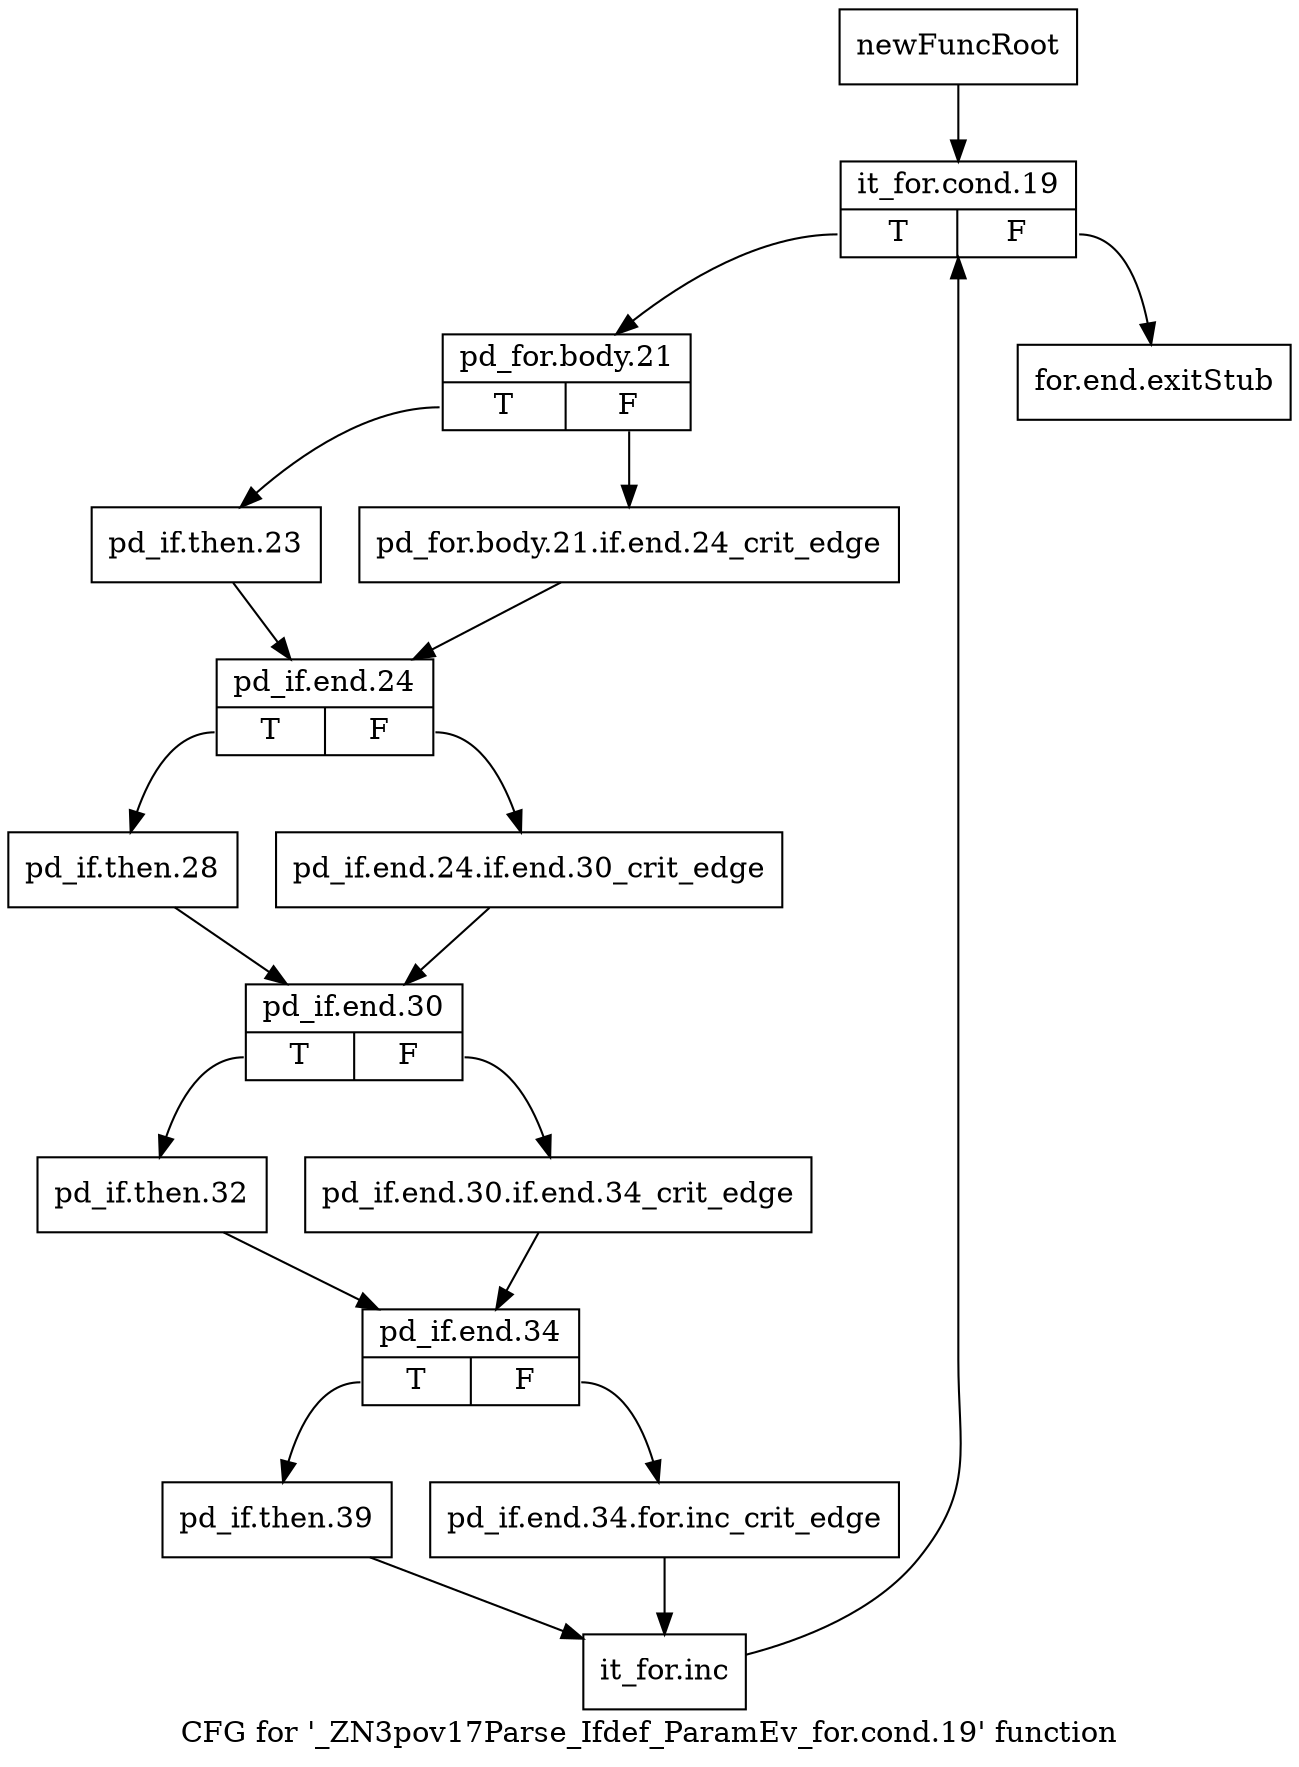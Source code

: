 digraph "CFG for '_ZN3pov17Parse_Ifdef_ParamEv_for.cond.19' function" {
	label="CFG for '_ZN3pov17Parse_Ifdef_ParamEv_for.cond.19' function";

	Node0x2cf3950 [shape=record,label="{newFuncRoot}"];
	Node0x2cf3950 -> Node0x2cf39f0;
	Node0x2cf39a0 [shape=record,label="{for.end.exitStub}"];
	Node0x2cf39f0 [shape=record,label="{it_for.cond.19|{<s0>T|<s1>F}}"];
	Node0x2cf39f0:s0 -> Node0x2cf3a40;
	Node0x2cf39f0:s1 -> Node0x2cf39a0;
	Node0x2cf3a40 [shape=record,label="{pd_for.body.21|{<s0>T|<s1>F}}"];
	Node0x2cf3a40:s0 -> Node0x2cf3ae0;
	Node0x2cf3a40:s1 -> Node0x2cf3a90;
	Node0x2cf3a90 [shape=record,label="{pd_for.body.21.if.end.24_crit_edge}"];
	Node0x2cf3a90 -> Node0x2cf3b30;
	Node0x2cf3ae0 [shape=record,label="{pd_if.then.23}"];
	Node0x2cf3ae0 -> Node0x2cf3b30;
	Node0x2cf3b30 [shape=record,label="{pd_if.end.24|{<s0>T|<s1>F}}"];
	Node0x2cf3b30:s0 -> Node0x2cf3bd0;
	Node0x2cf3b30:s1 -> Node0x2cf3b80;
	Node0x2cf3b80 [shape=record,label="{pd_if.end.24.if.end.30_crit_edge}"];
	Node0x2cf3b80 -> Node0x2cf3c20;
	Node0x2cf3bd0 [shape=record,label="{pd_if.then.28}"];
	Node0x2cf3bd0 -> Node0x2cf3c20;
	Node0x2cf3c20 [shape=record,label="{pd_if.end.30|{<s0>T|<s1>F}}"];
	Node0x2cf3c20:s0 -> Node0x2cf3cc0;
	Node0x2cf3c20:s1 -> Node0x2cf3c70;
	Node0x2cf3c70 [shape=record,label="{pd_if.end.30.if.end.34_crit_edge}"];
	Node0x2cf3c70 -> Node0x2cf3d10;
	Node0x2cf3cc0 [shape=record,label="{pd_if.then.32}"];
	Node0x2cf3cc0 -> Node0x2cf3d10;
	Node0x2cf3d10 [shape=record,label="{pd_if.end.34|{<s0>T|<s1>F}}"];
	Node0x2cf3d10:s0 -> Node0x2cf3db0;
	Node0x2cf3d10:s1 -> Node0x2cf3d60;
	Node0x2cf3d60 [shape=record,label="{pd_if.end.34.for.inc_crit_edge}"];
	Node0x2cf3d60 -> Node0x2cf3e00;
	Node0x2cf3db0 [shape=record,label="{pd_if.then.39}"];
	Node0x2cf3db0 -> Node0x2cf3e00;
	Node0x2cf3e00 [shape=record,label="{it_for.inc}"];
	Node0x2cf3e00 -> Node0x2cf39f0;
}
